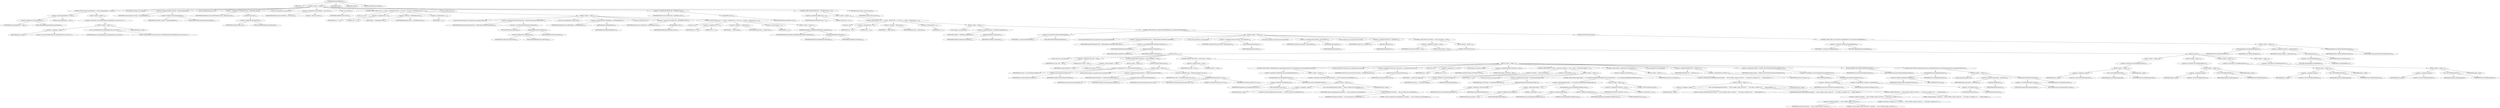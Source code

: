 digraph "getAssembledReader" {  
"101" [label = <(METHOD,getAssembledReader)<SUB>115</SUB>> ]
"8" [label = <(PARAM,this)<SUB>115</SUB>> ]
"102" [label = <(BLOCK,&lt;empty&gt;,&lt;empty&gt;)<SUB>115</SUB>> ]
"103" [label = <(CONTROL_STRUCTURE,if (primaryReader == null),if (primaryReader == null))<SUB>116</SUB>> ]
"104" [label = <(&lt;operator&gt;.equals,primaryReader == null)<SUB>116</SUB>> ]
"105" [label = <(&lt;operator&gt;.fieldAccess,this.primaryReader)<SUB>116</SUB>> ]
"106" [label = <(IDENTIFIER,this,primaryReader == null)<SUB>116</SUB>> ]
"107" [label = <(FIELD_IDENTIFIER,primaryReader,primaryReader)<SUB>116</SUB>> ]
"108" [label = <(LITERAL,null,primaryReader == null)<SUB>116</SUB>> ]
"109" [label = <(BLOCK,&lt;empty&gt;,&lt;empty&gt;)<SUB>116</SUB>> ]
"110" [label = <(&lt;operator&gt;.throw,throw new BuildException(&quot;primaryReader must not be null.&quot;);)<SUB>117</SUB>> ]
"111" [label = <(BLOCK,&lt;empty&gt;,&lt;empty&gt;)<SUB>117</SUB>> ]
"112" [label = <(&lt;operator&gt;.assignment,&lt;empty&gt;)> ]
"113" [label = <(IDENTIFIER,$obj1,&lt;empty&gt;)> ]
"114" [label = <(&lt;operator&gt;.alloc,new BuildException(&quot;primaryReader must not be null.&quot;))<SUB>117</SUB>> ]
"115" [label = <(&lt;init&gt;,new BuildException(&quot;primaryReader must not be null.&quot;))<SUB>117</SUB>> ]
"116" [label = <(IDENTIFIER,$obj1,new BuildException(&quot;primaryReader must not be null.&quot;))> ]
"117" [label = <(LITERAL,&quot;primaryReader must not be null.&quot;,new BuildException(&quot;primaryReader must not be null.&quot;))<SUB>117</SUB>> ]
"118" [label = <(IDENTIFIER,$obj1,&lt;empty&gt;)> ]
"119" [label = <(LOCAL,Reader instream: java.io.Reader)> ]
"120" [label = <(&lt;operator&gt;.assignment,Reader instream = this.primaryReader)<SUB>120</SUB>> ]
"121" [label = <(IDENTIFIER,instream,Reader instream = this.primaryReader)<SUB>120</SUB>> ]
"122" [label = <(&lt;operator&gt;.fieldAccess,this.primaryReader)<SUB>120</SUB>> ]
"123" [label = <(IDENTIFIER,this,Reader instream = this.primaryReader)<SUB>120</SUB>> ]
"124" [label = <(FIELD_IDENTIFIER,primaryReader,primaryReader)<SUB>120</SUB>> ]
"125" [label = <(LOCAL,int filterReadersCount: int)> ]
"126" [label = <(&lt;operator&gt;.assignment,int filterReadersCount = filterChains.size())<SUB>121</SUB>> ]
"127" [label = <(IDENTIFIER,filterReadersCount,int filterReadersCount = filterChains.size())<SUB>121</SUB>> ]
"128" [label = <(size,filterChains.size())<SUB>121</SUB>> ]
"129" [label = <(&lt;operator&gt;.fieldAccess,this.filterChains)<SUB>121</SUB>> ]
"130" [label = <(IDENTIFIER,this,filterChains.size())<SUB>121</SUB>> ]
"131" [label = <(FIELD_IDENTIFIER,filterChains,filterChains)<SUB>121</SUB>> ]
"6" [label = <(LOCAL,Vector finalFilters: java.util.Vector)> ]
"132" [label = <(&lt;operator&gt;.assignment,Vector finalFilters = new Vector())<SUB>122</SUB>> ]
"133" [label = <(IDENTIFIER,finalFilters,Vector finalFilters = new Vector())<SUB>122</SUB>> ]
"134" [label = <(&lt;operator&gt;.alloc,new Vector())<SUB>122</SUB>> ]
"135" [label = <(&lt;init&gt;,new Vector())<SUB>122</SUB>> ]
"5" [label = <(IDENTIFIER,finalFilters,new Vector())<SUB>122</SUB>> ]
"136" [label = <(CONTROL_STRUCTURE,for (int i = 0; Some(i &lt; filterReadersCount); i++),for (int i = 0; Some(i &lt; filterReadersCount); i++))<SUB>124</SUB>> ]
"137" [label = <(LOCAL,int i: int)> ]
"138" [label = <(&lt;operator&gt;.assignment,int i = 0)<SUB>124</SUB>> ]
"139" [label = <(IDENTIFIER,i,int i = 0)<SUB>124</SUB>> ]
"140" [label = <(LITERAL,0,int i = 0)<SUB>124</SUB>> ]
"141" [label = <(&lt;operator&gt;.lessThan,i &lt; filterReadersCount)<SUB>124</SUB>> ]
"142" [label = <(IDENTIFIER,i,i &lt; filterReadersCount)<SUB>124</SUB>> ]
"143" [label = <(IDENTIFIER,filterReadersCount,i &lt; filterReadersCount)<SUB>124</SUB>> ]
"144" [label = <(&lt;operator&gt;.postIncrement,i++)<SUB>124</SUB>> ]
"145" [label = <(IDENTIFIER,i,i++)<SUB>124</SUB>> ]
"146" [label = <(BLOCK,&lt;empty&gt;,&lt;empty&gt;)<SUB>124</SUB>> ]
"147" [label = <(LOCAL,FilterChain filterchain: org.apache.tools.ant.types.FilterChain)> ]
"148" [label = <(&lt;operator&gt;.assignment,FilterChain filterchain = (FilterChain) filterChains.elementAt(i))<SUB>125</SUB>> ]
"149" [label = <(IDENTIFIER,filterchain,FilterChain filterchain = (FilterChain) filterChains.elementAt(i))<SUB>125</SUB>> ]
"150" [label = <(&lt;operator&gt;.cast,(FilterChain) filterChains.elementAt(i))<SUB>126</SUB>> ]
"151" [label = <(TYPE_REF,FilterChain,FilterChain)<SUB>126</SUB>> ]
"152" [label = <(elementAt,filterChains.elementAt(i))<SUB>126</SUB>> ]
"153" [label = <(&lt;operator&gt;.fieldAccess,this.filterChains)<SUB>126</SUB>> ]
"154" [label = <(IDENTIFIER,this,filterChains.elementAt(i))<SUB>126</SUB>> ]
"155" [label = <(FIELD_IDENTIFIER,filterChains,filterChains)<SUB>126</SUB>> ]
"156" [label = <(IDENTIFIER,i,filterChains.elementAt(i))<SUB>126</SUB>> ]
"157" [label = <(LOCAL,Vector filterReaders: java.util.Vector)> ]
"158" [label = <(&lt;operator&gt;.assignment,Vector filterReaders = getFilterReaders())<SUB>127</SUB>> ]
"159" [label = <(IDENTIFIER,filterReaders,Vector filterReaders = getFilterReaders())<SUB>127</SUB>> ]
"160" [label = <(getFilterReaders,getFilterReaders())<SUB>127</SUB>> ]
"161" [label = <(IDENTIFIER,filterchain,getFilterReaders())<SUB>127</SUB>> ]
"162" [label = <(LOCAL,int readerCount: int)> ]
"163" [label = <(&lt;operator&gt;.assignment,int readerCount = filterReaders.size())<SUB>128</SUB>> ]
"164" [label = <(IDENTIFIER,readerCount,int readerCount = filterReaders.size())<SUB>128</SUB>> ]
"165" [label = <(size,filterReaders.size())<SUB>128</SUB>> ]
"166" [label = <(IDENTIFIER,filterReaders,filterReaders.size())<SUB>128</SUB>> ]
"167" [label = <(CONTROL_STRUCTURE,for (int j = 0; Some(j &lt; readerCount); j++),for (int j = 0; Some(j &lt; readerCount); j++))<SUB>129</SUB>> ]
"168" [label = <(LOCAL,int j: int)> ]
"169" [label = <(&lt;operator&gt;.assignment,int j = 0)<SUB>129</SUB>> ]
"170" [label = <(IDENTIFIER,j,int j = 0)<SUB>129</SUB>> ]
"171" [label = <(LITERAL,0,int j = 0)<SUB>129</SUB>> ]
"172" [label = <(&lt;operator&gt;.lessThan,j &lt; readerCount)<SUB>129</SUB>> ]
"173" [label = <(IDENTIFIER,j,j &lt; readerCount)<SUB>129</SUB>> ]
"174" [label = <(IDENTIFIER,readerCount,j &lt; readerCount)<SUB>129</SUB>> ]
"175" [label = <(&lt;operator&gt;.postIncrement,j++)<SUB>129</SUB>> ]
"176" [label = <(IDENTIFIER,j,j++)<SUB>129</SUB>> ]
"177" [label = <(BLOCK,&lt;empty&gt;,&lt;empty&gt;)<SUB>129</SUB>> ]
"178" [label = <(addElement,finalFilters.addElement(filterReaders.elementAt(j)))<SUB>130</SUB>> ]
"179" [label = <(IDENTIFIER,finalFilters,finalFilters.addElement(filterReaders.elementAt(j)))<SUB>130</SUB>> ]
"180" [label = <(elementAt,filterReaders.elementAt(j))<SUB>130</SUB>> ]
"181" [label = <(IDENTIFIER,filterReaders,filterReaders.elementAt(j))<SUB>130</SUB>> ]
"182" [label = <(IDENTIFIER,j,filterReaders.elementAt(j))<SUB>130</SUB>> ]
"183" [label = <(LOCAL,int filtersCount: int)> ]
"184" [label = <(&lt;operator&gt;.assignment,int filtersCount = finalFilters.size())<SUB>134</SUB>> ]
"185" [label = <(IDENTIFIER,filtersCount,int filtersCount = finalFilters.size())<SUB>134</SUB>> ]
"186" [label = <(size,finalFilters.size())<SUB>134</SUB>> ]
"187" [label = <(IDENTIFIER,finalFilters,finalFilters.size())<SUB>134</SUB>> ]
"188" [label = <(CONTROL_STRUCTURE,if (filtersCount &gt; 0),if (filtersCount &gt; 0))<SUB>136</SUB>> ]
"189" [label = <(&lt;operator&gt;.greaterThan,filtersCount &gt; 0)<SUB>136</SUB>> ]
"190" [label = <(IDENTIFIER,filtersCount,filtersCount &gt; 0)<SUB>136</SUB>> ]
"191" [label = <(LITERAL,0,filtersCount &gt; 0)<SUB>136</SUB>> ]
"192" [label = <(BLOCK,&lt;empty&gt;,&lt;empty&gt;)<SUB>136</SUB>> ]
"193" [label = <(CONTROL_STRUCTURE,for (int i = 0; Some(i &lt; filtersCount); i++),for (int i = 0; Some(i &lt; filtersCount); i++))<SUB>137</SUB>> ]
"194" [label = <(LOCAL,int i: int)> ]
"195" [label = <(&lt;operator&gt;.assignment,int i = 0)<SUB>137</SUB>> ]
"196" [label = <(IDENTIFIER,i,int i = 0)<SUB>137</SUB>> ]
"197" [label = <(LITERAL,0,int i = 0)<SUB>137</SUB>> ]
"198" [label = <(&lt;operator&gt;.lessThan,i &lt; filtersCount)<SUB>137</SUB>> ]
"199" [label = <(IDENTIFIER,i,i &lt; filtersCount)<SUB>137</SUB>> ]
"200" [label = <(IDENTIFIER,filtersCount,i &lt; filtersCount)<SUB>137</SUB>> ]
"201" [label = <(&lt;operator&gt;.postIncrement,i++)<SUB>137</SUB>> ]
"202" [label = <(IDENTIFIER,i,i++)<SUB>137</SUB>> ]
"203" [label = <(BLOCK,&lt;empty&gt;,&lt;empty&gt;)<SUB>137</SUB>> ]
"204" [label = <(LOCAL,Object o: java.lang.Object)> ]
"205" [label = <(&lt;operator&gt;.assignment,Object o = finalFilters.elementAt(i))<SUB>138</SUB>> ]
"206" [label = <(IDENTIFIER,o,Object o = finalFilters.elementAt(i))<SUB>138</SUB>> ]
"207" [label = <(elementAt,finalFilters.elementAt(i))<SUB>138</SUB>> ]
"208" [label = <(IDENTIFIER,finalFilters,finalFilters.elementAt(i))<SUB>138</SUB>> ]
"209" [label = <(IDENTIFIER,i,finalFilters.elementAt(i))<SUB>138</SUB>> ]
"210" [label = <(CONTROL_STRUCTURE,if (o instanceof AntFilterReader),if (o instanceof AntFilterReader))<SUB>140</SUB>> ]
"211" [label = <(&lt;operator&gt;.instanceOf,o instanceof AntFilterReader)<SUB>140</SUB>> ]
"212" [label = <(IDENTIFIER,o,o instanceof AntFilterReader)<SUB>140</SUB>> ]
"213" [label = <(TYPE_REF,AntFilterReader,AntFilterReader)<SUB>140</SUB>> ]
"214" [label = <(BLOCK,&lt;empty&gt;,&lt;empty&gt;)<SUB>140</SUB>> ]
"215" [label = <(LOCAL,AntFilterReader filter: org.apache.tools.ant.types.AntFilterReader)> ]
"216" [label = <(&lt;operator&gt;.assignment,AntFilterReader filter = (AntFilterReader) finalFilters.elementAt(i))<SUB>141</SUB>> ]
"217" [label = <(IDENTIFIER,filter,AntFilterReader filter = (AntFilterReader) finalFilters.elementAt(i))<SUB>141</SUB>> ]
"218" [label = <(&lt;operator&gt;.cast,(AntFilterReader) finalFilters.elementAt(i))<SUB>142</SUB>> ]
"219" [label = <(TYPE_REF,AntFilterReader,AntFilterReader)<SUB>142</SUB>> ]
"220" [label = <(elementAt,finalFilters.elementAt(i))<SUB>142</SUB>> ]
"221" [label = <(IDENTIFIER,finalFilters,finalFilters.elementAt(i))<SUB>142</SUB>> ]
"222" [label = <(IDENTIFIER,i,finalFilters.elementAt(i))<SUB>142</SUB>> ]
"223" [label = <(LOCAL,String className: java.lang.String)> ]
"224" [label = <(&lt;operator&gt;.assignment,String className = getClassName())<SUB>143</SUB>> ]
"225" [label = <(IDENTIFIER,className,String className = getClassName())<SUB>143</SUB>> ]
"226" [label = <(getClassName,getClassName())<SUB>143</SUB>> ]
"227" [label = <(IDENTIFIER,filter,getClassName())<SUB>143</SUB>> ]
"228" [label = <(LOCAL,Path classpath: org.apache.tools.ant.types.Path)> ]
"229" [label = <(&lt;operator&gt;.assignment,Path classpath = getClasspath())<SUB>144</SUB>> ]
"230" [label = <(IDENTIFIER,classpath,Path classpath = getClasspath())<SUB>144</SUB>> ]
"231" [label = <(getClasspath,getClasspath())<SUB>144</SUB>> ]
"232" [label = <(IDENTIFIER,filter,getClasspath())<SUB>144</SUB>> ]
"233" [label = <(LOCAL,Project pro: org.apache.tools.ant.Project)> ]
"234" [label = <(&lt;operator&gt;.assignment,Project pro = getProject())<SUB>145</SUB>> ]
"235" [label = <(IDENTIFIER,pro,Project pro = getProject())<SUB>145</SUB>> ]
"236" [label = <(getProject,getProject())<SUB>145</SUB>> ]
"237" [label = <(IDENTIFIER,filter,getProject())<SUB>145</SUB>> ]
"238" [label = <(CONTROL_STRUCTURE,if (className != null),if (className != null))<SUB>146</SUB>> ]
"239" [label = <(&lt;operator&gt;.notEquals,className != null)<SUB>146</SUB>> ]
"240" [label = <(IDENTIFIER,className,className != null)<SUB>146</SUB>> ]
"241" [label = <(LITERAL,null,className != null)<SUB>146</SUB>> ]
"242" [label = <(BLOCK,&lt;empty&gt;,&lt;empty&gt;)<SUB>146</SUB>> ]
"243" [label = <(CONTROL_STRUCTURE,try,try)<SUB>147</SUB>> ]
"244" [label = <(BLOCK,try,try)<SUB>147</SUB>> ]
"245" [label = <(LOCAL,Class clazz: java.lang.Class)> ]
"246" [label = <(&lt;operator&gt;.assignment,Class clazz = null)<SUB>148</SUB>> ]
"247" [label = <(IDENTIFIER,clazz,Class clazz = null)<SUB>148</SUB>> ]
"248" [label = <(LITERAL,null,Class clazz = null)<SUB>148</SUB>> ]
"249" [label = <(CONTROL_STRUCTURE,if (classpath == null),if (classpath == null))<SUB>149</SUB>> ]
"250" [label = <(&lt;operator&gt;.equals,classpath == null)<SUB>149</SUB>> ]
"251" [label = <(IDENTIFIER,classpath,classpath == null)<SUB>149</SUB>> ]
"252" [label = <(LITERAL,null,classpath == null)<SUB>149</SUB>> ]
"253" [label = <(BLOCK,&lt;empty&gt;,&lt;empty&gt;)<SUB>149</SUB>> ]
"254" [label = <(&lt;operator&gt;.assignment,clazz = Class.forName(className))<SUB>150</SUB>> ]
"255" [label = <(IDENTIFIER,clazz,clazz = Class.forName(className))<SUB>150</SUB>> ]
"256" [label = <(forName,Class.forName(className))<SUB>150</SUB>> ]
"257" [label = <(IDENTIFIER,Class,Class.forName(className))<SUB>150</SUB>> ]
"258" [label = <(IDENTIFIER,className,Class.forName(className))<SUB>150</SUB>> ]
"259" [label = <(CONTROL_STRUCTURE,else,else)<SUB>151</SUB>> ]
"260" [label = <(BLOCK,&lt;empty&gt;,&lt;empty&gt;)<SUB>151</SUB>> ]
"261" [label = <(LOCAL,AntClassLoader al: org.apache.tools.ant.AntClassLoader)> ]
"262" [label = <(&lt;operator&gt;.assignment,AntClassLoader al = createClassLoader(classpath))<SUB>152</SUB>> ]
"263" [label = <(IDENTIFIER,al,AntClassLoader al = createClassLoader(classpath))<SUB>152</SUB>> ]
"264" [label = <(createClassLoader,createClassLoader(classpath))<SUB>153</SUB>> ]
"265" [label = <(IDENTIFIER,pro,createClassLoader(classpath))<SUB>153</SUB>> ]
"266" [label = <(IDENTIFIER,classpath,createClassLoader(classpath))<SUB>153</SUB>> ]
"267" [label = <(&lt;operator&gt;.assignment,clazz = forName(className, true, al))<SUB>154</SUB>> ]
"268" [label = <(IDENTIFIER,clazz,clazz = forName(className, true, al))<SUB>154</SUB>> ]
"269" [label = <(forName,forName(className, true, al))<SUB>154</SUB>> ]
"270" [label = <(IDENTIFIER,Class,forName(className, true, al))<SUB>154</SUB>> ]
"271" [label = <(IDENTIFIER,className,forName(className, true, al))<SUB>154</SUB>> ]
"272" [label = <(LITERAL,true,forName(className, true, al))<SUB>154</SUB>> ]
"273" [label = <(IDENTIFIER,al,forName(className, true, al))<SUB>154</SUB>> ]
"274" [label = <(CONTROL_STRUCTURE,if (clazz != null),if (clazz != null))<SUB>156</SUB>> ]
"275" [label = <(&lt;operator&gt;.notEquals,clazz != null)<SUB>156</SUB>> ]
"276" [label = <(IDENTIFIER,clazz,clazz != null)<SUB>156</SUB>> ]
"277" [label = <(LITERAL,null,clazz != null)<SUB>156</SUB>> ]
"278" [label = <(BLOCK,&lt;empty&gt;,&lt;empty&gt;)<SUB>156</SUB>> ]
"279" [label = <(CONTROL_STRUCTURE,if (!FilterReader.class.isAssignableFrom(clazz)),if (!FilterReader.class.isAssignableFrom(clazz)))<SUB>157</SUB>> ]
"280" [label = <(&lt;operator&gt;.logicalNot,!FilterReader.class.isAssignableFrom(clazz))<SUB>157</SUB>> ]
"281" [label = <(isAssignableFrom,this.isAssignableFrom(clazz))<SUB>157</SUB>> ]
"282" [label = <(&lt;operator&gt;.fieldAccess,FilterReader.class)<SUB>157</SUB>> ]
"283" [label = <(IDENTIFIER,FilterReader,this.isAssignableFrom(clazz))<SUB>157</SUB>> ]
"284" [label = <(FIELD_IDENTIFIER,class,class)<SUB>157</SUB>> ]
"285" [label = <(IDENTIFIER,clazz,this.isAssignableFrom(clazz))<SUB>157</SUB>> ]
"286" [label = <(BLOCK,&lt;empty&gt;,&lt;empty&gt;)<SUB>157</SUB>> ]
"287" [label = <(&lt;operator&gt;.throw,throw new BuildException(className + &quot; does not extend java.io.FilterReader&quot;);)<SUB>158</SUB>> ]
"288" [label = <(BLOCK,&lt;empty&gt;,&lt;empty&gt;)<SUB>158</SUB>> ]
"289" [label = <(&lt;operator&gt;.assignment,&lt;empty&gt;)> ]
"290" [label = <(IDENTIFIER,$obj3,&lt;empty&gt;)> ]
"291" [label = <(&lt;operator&gt;.alloc,new BuildException(className + &quot; does not extend java.io.FilterReader&quot;))<SUB>158</SUB>> ]
"292" [label = <(&lt;init&gt;,new BuildException(className + &quot; does not extend java.io.FilterReader&quot;))<SUB>158</SUB>> ]
"293" [label = <(IDENTIFIER,$obj3,new BuildException(className + &quot; does not extend java.io.FilterReader&quot;))> ]
"294" [label = <(&lt;operator&gt;.addition,className + &quot; does not extend java.io.FilterReader&quot;)<SUB>158</SUB>> ]
"295" [label = <(IDENTIFIER,className,className + &quot; does not extend java.io.FilterReader&quot;)<SUB>158</SUB>> ]
"296" [label = <(LITERAL,&quot; does not extend java.io.FilterReader&quot;,className + &quot; does not extend java.io.FilterReader&quot;)<SUB>159</SUB>> ]
"297" [label = <(IDENTIFIER,$obj3,&lt;empty&gt;)> ]
"298" [label = <(LOCAL,Constructor[] constructors: java.lang.reflect.Constructor[])> ]
"299" [label = <(&lt;operator&gt;.assignment,Constructor[] constructors = clazz.getConstructors())<SUB>161</SUB>> ]
"300" [label = <(IDENTIFIER,constructors,Constructor[] constructors = clazz.getConstructors())<SUB>161</SUB>> ]
"301" [label = <(getConstructors,clazz.getConstructors())<SUB>162</SUB>> ]
"302" [label = <(IDENTIFIER,clazz,clazz.getConstructors())<SUB>162</SUB>> ]
"303" [label = <(LOCAL,int j: int)> ]
"304" [label = <(&lt;operator&gt;.assignment,int j = 0)<SUB>163</SUB>> ]
"305" [label = <(IDENTIFIER,j,int j = 0)<SUB>163</SUB>> ]
"306" [label = <(LITERAL,0,int j = 0)<SUB>163</SUB>> ]
"307" [label = <(LOCAL,boolean consPresent: boolean)> ]
"308" [label = <(&lt;operator&gt;.assignment,boolean consPresent = false)<SUB>164</SUB>> ]
"309" [label = <(IDENTIFIER,consPresent,boolean consPresent = false)<SUB>164</SUB>> ]
"310" [label = <(LITERAL,false,boolean consPresent = false)<SUB>164</SUB>> ]
"311" [label = <(CONTROL_STRUCTURE,for (; Some(j &lt; constructors.length); j++),for (; Some(j &lt; constructors.length); j++))<SUB>165</SUB>> ]
"312" [label = <(&lt;operator&gt;.lessThan,j &lt; constructors.length)<SUB>165</SUB>> ]
"313" [label = <(IDENTIFIER,j,j &lt; constructors.length)<SUB>165</SUB>> ]
"314" [label = <(&lt;operator&gt;.fieldAccess,constructors.length)<SUB>165</SUB>> ]
"315" [label = <(IDENTIFIER,constructors,j &lt; constructors.length)<SUB>165</SUB>> ]
"316" [label = <(FIELD_IDENTIFIER,length,length)<SUB>165</SUB>> ]
"317" [label = <(&lt;operator&gt;.postIncrement,j++)<SUB>165</SUB>> ]
"318" [label = <(IDENTIFIER,j,j++)<SUB>165</SUB>> ]
"319" [label = <(BLOCK,&lt;empty&gt;,&lt;empty&gt;)<SUB>165</SUB>> ]
"320" [label = <(LOCAL,Class[] types: java.lang.Class[])> ]
"321" [label = <(&lt;operator&gt;.assignment,Class[] types = this.getParameterTypes())<SUB>166</SUB>> ]
"322" [label = <(IDENTIFIER,types,Class[] types = this.getParameterTypes())<SUB>166</SUB>> ]
"323" [label = <(getParameterTypes,this.getParameterTypes())<SUB>166</SUB>> ]
"324" [label = <(&lt;operator&gt;.indexAccess,constructors[j])<SUB>166</SUB>> ]
"325" [label = <(IDENTIFIER,constructors,this.getParameterTypes())<SUB>166</SUB>> ]
"326" [label = <(IDENTIFIER,j,this.getParameterTypes())<SUB>166</SUB>> ]
"327" [label = <(CONTROL_STRUCTURE,if (types.length == 1 &amp;&amp; types[0].isAssignableFrom(Reader.class)),if (types.length == 1 &amp;&amp; types[0].isAssignableFrom(Reader.class)))<SUB>168</SUB>> ]
"328" [label = <(&lt;operator&gt;.logicalAnd,types.length == 1 &amp;&amp; types[0].isAssignableFrom(Reader.class))<SUB>168</SUB>> ]
"329" [label = <(&lt;operator&gt;.equals,types.length == 1)<SUB>168</SUB>> ]
"330" [label = <(&lt;operator&gt;.fieldAccess,types.length)<SUB>168</SUB>> ]
"331" [label = <(IDENTIFIER,types,types.length == 1)<SUB>168</SUB>> ]
"332" [label = <(FIELD_IDENTIFIER,length,length)<SUB>168</SUB>> ]
"333" [label = <(LITERAL,1,types.length == 1)<SUB>168</SUB>> ]
"334" [label = <(isAssignableFrom,this.isAssignableFrom(Reader.class))<SUB>169</SUB>> ]
"335" [label = <(&lt;operator&gt;.indexAccess,types[0])<SUB>169</SUB>> ]
"336" [label = <(IDENTIFIER,types,this.isAssignableFrom(Reader.class))<SUB>169</SUB>> ]
"337" [label = <(LITERAL,0,this.isAssignableFrom(Reader.class))<SUB>169</SUB>> ]
"338" [label = <(&lt;operator&gt;.fieldAccess,Reader.class)<SUB>169</SUB>> ]
"339" [label = <(IDENTIFIER,Reader,this.isAssignableFrom(Reader.class))<SUB>169</SUB>> ]
"340" [label = <(FIELD_IDENTIFIER,class,class)<SUB>169</SUB>> ]
"341" [label = <(BLOCK,&lt;empty&gt;,&lt;empty&gt;)<SUB>169</SUB>> ]
"342" [label = <(&lt;operator&gt;.assignment,consPresent = true)<SUB>170</SUB>> ]
"343" [label = <(IDENTIFIER,consPresent,consPresent = true)<SUB>170</SUB>> ]
"344" [label = <(LITERAL,true,consPresent = true)<SUB>170</SUB>> ]
"345" [label = <(CONTROL_STRUCTURE,break;,break;)<SUB>171</SUB>> ]
"346" [label = <(CONTROL_STRUCTURE,if (!consPresent),if (!consPresent))<SUB>174</SUB>> ]
"347" [label = <(&lt;operator&gt;.logicalNot,!consPresent)<SUB>174</SUB>> ]
"348" [label = <(IDENTIFIER,consPresent,!consPresent)<SUB>174</SUB>> ]
"349" [label = <(BLOCK,&lt;empty&gt;,&lt;empty&gt;)<SUB>174</SUB>> ]
"350" [label = <(&lt;operator&gt;.throw,throw new BuildException(className + &quot; does not define a public constructor&quot; + &quot; that takes in a Reader as its &quot; + &quot;single argument.&quot;);)<SUB>175</SUB>> ]
"351" [label = <(BLOCK,&lt;empty&gt;,&lt;empty&gt;)<SUB>175</SUB>> ]
"352" [label = <(&lt;operator&gt;.assignment,&lt;empty&gt;)> ]
"353" [label = <(IDENTIFIER,$obj4,&lt;empty&gt;)> ]
"354" [label = <(&lt;operator&gt;.alloc,new BuildException(className + &quot; does not define a public constructor&quot; + &quot; that takes in a Reader as its &quot; + &quot;single argument.&quot;))<SUB>175</SUB>> ]
"355" [label = <(&lt;init&gt;,new BuildException(className + &quot; does not define a public constructor&quot; + &quot; that takes in a Reader as its &quot; + &quot;single argument.&quot;))<SUB>175</SUB>> ]
"356" [label = <(IDENTIFIER,$obj4,new BuildException(className + &quot; does not define a public constructor&quot; + &quot; that takes in a Reader as its &quot; + &quot;single argument.&quot;))> ]
"357" [label = <(&lt;operator&gt;.addition,className + &quot; does not define a public constructor&quot; + &quot; that takes in a Reader as its &quot; + &quot;single argument.&quot;)<SUB>175</SUB>> ]
"358" [label = <(&lt;operator&gt;.addition,className + &quot; does not define a public constructor&quot; + &quot; that takes in a Reader as its &quot;)<SUB>175</SUB>> ]
"359" [label = <(&lt;operator&gt;.addition,className + &quot; does not define a public constructor&quot;)<SUB>175</SUB>> ]
"360" [label = <(IDENTIFIER,className,className + &quot; does not define a public constructor&quot;)<SUB>175</SUB>> ]
"361" [label = <(LITERAL,&quot; does not define a public constructor&quot;,className + &quot; does not define a public constructor&quot;)<SUB>176</SUB>> ]
"362" [label = <(LITERAL,&quot; that takes in a Reader as its &quot;,className + &quot; does not define a public constructor&quot; + &quot; that takes in a Reader as its &quot;)<SUB>177</SUB>> ]
"363" [label = <(LITERAL,&quot;single argument.&quot;,className + &quot; does not define a public constructor&quot; + &quot; that takes in a Reader as its &quot; + &quot;single argument.&quot;)<SUB>178</SUB>> ]
"364" [label = <(IDENTIFIER,$obj4,&lt;empty&gt;)> ]
"365" [label = <(LOCAL,Reader[] rdr: java.io.Reader[])> ]
"366" [label = <(&lt;operator&gt;.assignment,Reader[] rdr = { instream })<SUB>180</SUB>> ]
"367" [label = <(IDENTIFIER,rdr,Reader[] rdr = { instream })<SUB>180</SUB>> ]
"368" [label = <(&lt;operator&gt;.arrayInitializer,{ instream })<SUB>180</SUB>> ]
"369" [label = <(IDENTIFIER,instream,{ instream })<SUB>180</SUB>> ]
"370" [label = <(&lt;operator&gt;.assignment,instream = (Reader) constructors[j].newInstance((Object[]) rdr))<SUB>181</SUB>> ]
"371" [label = <(IDENTIFIER,instream,instream = (Reader) constructors[j].newInstance((Object[]) rdr))<SUB>181</SUB>> ]
"372" [label = <(&lt;operator&gt;.cast,(Reader) constructors[j].newInstance((Object[]) rdr))<SUB>182</SUB>> ]
"373" [label = <(TYPE_REF,Reader,Reader)<SUB>182</SUB>> ]
"374" [label = <(newInstance,this.newInstance((Object[]) rdr))<SUB>182</SUB>> ]
"375" [label = <(&lt;operator&gt;.indexAccess,constructors[j])<SUB>182</SUB>> ]
"376" [label = <(IDENTIFIER,constructors,this.newInstance((Object[]) rdr))<SUB>182</SUB>> ]
"377" [label = <(IDENTIFIER,j,this.newInstance((Object[]) rdr))<SUB>182</SUB>> ]
"378" [label = <(&lt;operator&gt;.arrayInitializer,&lt;operator&gt;.arrayInitializer)<SUB>182</SUB>> ]
"379" [label = <(&lt;operator&gt;.cast,(Object[]) rdr)<SUB>182</SUB>> ]
"380" [label = <(TYPE_REF,Object[],Object[])<SUB>182</SUB>> ]
"381" [label = <(IDENTIFIER,rdr,(Object[]) rdr)<SUB>182</SUB>> ]
"382" [label = <(setProjectOnObject,this.setProjectOnObject(instream))<SUB>183</SUB>> ]
"7" [label = <(IDENTIFIER,this,this.setProjectOnObject(instream))<SUB>183</SUB>> ]
"383" [label = <(IDENTIFIER,instream,this.setProjectOnObject(instream))<SUB>183</SUB>> ]
"384" [label = <(CONTROL_STRUCTURE,if (Parameterizable.class.isAssignableFrom(clazz)),if (Parameterizable.class.isAssignableFrom(clazz)))<SUB>184</SUB>> ]
"385" [label = <(isAssignableFrom,isAssignableFrom(clazz))<SUB>184</SUB>> ]
"386" [label = <(&lt;operator&gt;.fieldAccess,Parameterizable.class)<SUB>184</SUB>> ]
"387" [label = <(IDENTIFIER,Parameterizable,isAssignableFrom(clazz))<SUB>184</SUB>> ]
"388" [label = <(FIELD_IDENTIFIER,class,class)<SUB>184</SUB>> ]
"389" [label = <(IDENTIFIER,clazz,isAssignableFrom(clazz))<SUB>184</SUB>> ]
"390" [label = <(BLOCK,&lt;empty&gt;,&lt;empty&gt;)<SUB>184</SUB>> ]
"391" [label = <(LOCAL,Parameter[] params: ANY)> ]
"392" [label = <(&lt;operator&gt;.assignment,ANY params = getParams())<SUB>185</SUB>> ]
"393" [label = <(IDENTIFIER,params,ANY params = getParams())<SUB>185</SUB>> ]
"394" [label = <(getParams,getParams())<SUB>185</SUB>> ]
"395" [label = <(IDENTIFIER,filter,getParams())<SUB>185</SUB>> ]
"396" [label = <(setParameters,setParameters(params))<SUB>186</SUB>> ]
"397" [label = <(&lt;operator&gt;.cast,(Parameterizable) instream)<SUB>186</SUB>> ]
"398" [label = <(TYPE_REF,Parameterizable,Parameterizable)<SUB>186</SUB>> ]
"399" [label = <(IDENTIFIER,instream,(Parameterizable) instream)<SUB>187</SUB>> ]
"400" [label = <(IDENTIFIER,params,setParameters(params))<SUB>187</SUB>> ]
"401" [label = <(BLOCK,catch,catch)> ]
"402" [label = <(BLOCK,&lt;empty&gt;,&lt;empty&gt;)<SUB>190</SUB>> ]
"403" [label = <(&lt;operator&gt;.throw,throw new BuildException(cnfe);)<SUB>191</SUB>> ]
"404" [label = <(BLOCK,&lt;empty&gt;,&lt;empty&gt;)<SUB>191</SUB>> ]
"405" [label = <(&lt;operator&gt;.assignment,&lt;empty&gt;)> ]
"406" [label = <(IDENTIFIER,$obj5,&lt;empty&gt;)> ]
"407" [label = <(&lt;operator&gt;.alloc,new BuildException(cnfe))<SUB>191</SUB>> ]
"408" [label = <(&lt;init&gt;,new BuildException(cnfe))<SUB>191</SUB>> ]
"409" [label = <(IDENTIFIER,$obj5,new BuildException(cnfe))> ]
"410" [label = <(IDENTIFIER,cnfe,new BuildException(cnfe))<SUB>191</SUB>> ]
"411" [label = <(IDENTIFIER,$obj5,&lt;empty&gt;)> ]
"412" [label = <(BLOCK,&lt;empty&gt;,&lt;empty&gt;)<SUB>192</SUB>> ]
"413" [label = <(&lt;operator&gt;.throw,throw new BuildException(ie);)<SUB>193</SUB>> ]
"414" [label = <(BLOCK,&lt;empty&gt;,&lt;empty&gt;)<SUB>193</SUB>> ]
"415" [label = <(&lt;operator&gt;.assignment,&lt;empty&gt;)> ]
"416" [label = <(IDENTIFIER,$obj6,&lt;empty&gt;)> ]
"417" [label = <(&lt;operator&gt;.alloc,new BuildException(ie))<SUB>193</SUB>> ]
"418" [label = <(&lt;init&gt;,new BuildException(ie))<SUB>193</SUB>> ]
"419" [label = <(IDENTIFIER,$obj6,new BuildException(ie))> ]
"420" [label = <(IDENTIFIER,ie,new BuildException(ie))<SUB>193</SUB>> ]
"421" [label = <(IDENTIFIER,$obj6,&lt;empty&gt;)> ]
"422" [label = <(BLOCK,&lt;empty&gt;,&lt;empty&gt;)<SUB>194</SUB>> ]
"423" [label = <(&lt;operator&gt;.throw,throw new BuildException(iae);)<SUB>195</SUB>> ]
"424" [label = <(BLOCK,&lt;empty&gt;,&lt;empty&gt;)<SUB>195</SUB>> ]
"425" [label = <(&lt;operator&gt;.assignment,&lt;empty&gt;)> ]
"426" [label = <(IDENTIFIER,$obj7,&lt;empty&gt;)> ]
"427" [label = <(&lt;operator&gt;.alloc,new BuildException(iae))<SUB>195</SUB>> ]
"428" [label = <(&lt;init&gt;,new BuildException(iae))<SUB>195</SUB>> ]
"429" [label = <(IDENTIFIER,$obj7,new BuildException(iae))> ]
"430" [label = <(IDENTIFIER,iae,new BuildException(iae))<SUB>195</SUB>> ]
"431" [label = <(IDENTIFIER,$obj7,&lt;empty&gt;)> ]
"432" [label = <(BLOCK,&lt;empty&gt;,&lt;empty&gt;)<SUB>196</SUB>> ]
"433" [label = <(&lt;operator&gt;.throw,throw new BuildException(ite);)<SUB>197</SUB>> ]
"434" [label = <(BLOCK,&lt;empty&gt;,&lt;empty&gt;)<SUB>197</SUB>> ]
"435" [label = <(&lt;operator&gt;.assignment,&lt;empty&gt;)> ]
"436" [label = <(IDENTIFIER,$obj8,&lt;empty&gt;)> ]
"437" [label = <(&lt;operator&gt;.alloc,new BuildException(ite))<SUB>197</SUB>> ]
"438" [label = <(&lt;init&gt;,new BuildException(ite))<SUB>197</SUB>> ]
"439" [label = <(IDENTIFIER,$obj8,new BuildException(ite))> ]
"440" [label = <(IDENTIFIER,ite,new BuildException(ite))<SUB>197</SUB>> ]
"441" [label = <(IDENTIFIER,$obj8,&lt;empty&gt;)> ]
"442" [label = <(CONTROL_STRUCTURE,else,else)<SUB>200</SUB>> ]
"443" [label = <(CONTROL_STRUCTURE,if (o instanceof ChainableReader),if (o instanceof ChainableReader))<SUB>200</SUB>> ]
"444" [label = <(&lt;operator&gt;.instanceOf,o instanceof ChainableReader)<SUB>200</SUB>> ]
"445" [label = <(IDENTIFIER,o,o instanceof ChainableReader)<SUB>200</SUB>> ]
"446" [label = <(TYPE_REF,ChainableReader,ChainableReader)<SUB>200</SUB>> ]
"447" [label = <(BLOCK,&lt;empty&gt;,&lt;empty&gt;)<SUB>200</SUB>> ]
"448" [label = <(setProjectOnObject,this.setProjectOnObject(o))<SUB>201</SUB>> ]
"9" [label = <(IDENTIFIER,this,this.setProjectOnObject(o))<SUB>201</SUB>> ]
"449" [label = <(IDENTIFIER,o,this.setProjectOnObject(o))<SUB>201</SUB>> ]
"450" [label = <(&lt;operator&gt;.assignment,instream = chain(instream))<SUB>202</SUB>> ]
"451" [label = <(IDENTIFIER,instream,instream = chain(instream))<SUB>202</SUB>> ]
"452" [label = <(chain,chain(instream))<SUB>202</SUB>> ]
"453" [label = <(&lt;operator&gt;.cast,(ChainableReader) o)<SUB>202</SUB>> ]
"454" [label = <(TYPE_REF,ChainableReader,ChainableReader)<SUB>202</SUB>> ]
"455" [label = <(IDENTIFIER,o,(ChainableReader) o)<SUB>202</SUB>> ]
"456" [label = <(IDENTIFIER,instream,chain(instream))<SUB>202</SUB>> ]
"457" [label = <(setProjectOnObject,this.setProjectOnObject(instream))<SUB>203</SUB>> ]
"10" [label = <(IDENTIFIER,this,this.setProjectOnObject(instream))<SUB>203</SUB>> ]
"458" [label = <(IDENTIFIER,instream,this.setProjectOnObject(instream))<SUB>203</SUB>> ]
"459" [label = <(RETURN,return instream;,return instream;)<SUB>207</SUB>> ]
"460" [label = <(IDENTIFIER,instream,return instream;)<SUB>207</SUB>> ]
"461" [label = <(MODIFIER,PUBLIC)> ]
"462" [label = <(MODIFIER,VIRTUAL)> ]
"463" [label = <(METHOD_RETURN,java.io.Reader)<SUB>115</SUB>> ]
  "101" -> "8" 
  "101" -> "102" 
  "101" -> "461" 
  "101" -> "462" 
  "101" -> "463" 
  "102" -> "103" 
  "102" -> "119" 
  "102" -> "120" 
  "102" -> "125" 
  "102" -> "126" 
  "102" -> "6" 
  "102" -> "132" 
  "102" -> "135" 
  "102" -> "136" 
  "102" -> "183" 
  "102" -> "184" 
  "102" -> "188" 
  "102" -> "459" 
  "103" -> "104" 
  "103" -> "109" 
  "104" -> "105" 
  "104" -> "108" 
  "105" -> "106" 
  "105" -> "107" 
  "109" -> "110" 
  "110" -> "111" 
  "111" -> "112" 
  "111" -> "115" 
  "111" -> "118" 
  "112" -> "113" 
  "112" -> "114" 
  "115" -> "116" 
  "115" -> "117" 
  "120" -> "121" 
  "120" -> "122" 
  "122" -> "123" 
  "122" -> "124" 
  "126" -> "127" 
  "126" -> "128" 
  "128" -> "129" 
  "129" -> "130" 
  "129" -> "131" 
  "132" -> "133" 
  "132" -> "134" 
  "135" -> "5" 
  "136" -> "137" 
  "136" -> "138" 
  "136" -> "141" 
  "136" -> "144" 
  "136" -> "146" 
  "138" -> "139" 
  "138" -> "140" 
  "141" -> "142" 
  "141" -> "143" 
  "144" -> "145" 
  "146" -> "147" 
  "146" -> "148" 
  "146" -> "157" 
  "146" -> "158" 
  "146" -> "162" 
  "146" -> "163" 
  "146" -> "167" 
  "148" -> "149" 
  "148" -> "150" 
  "150" -> "151" 
  "150" -> "152" 
  "152" -> "153" 
  "152" -> "156" 
  "153" -> "154" 
  "153" -> "155" 
  "158" -> "159" 
  "158" -> "160" 
  "160" -> "161" 
  "163" -> "164" 
  "163" -> "165" 
  "165" -> "166" 
  "167" -> "168" 
  "167" -> "169" 
  "167" -> "172" 
  "167" -> "175" 
  "167" -> "177" 
  "169" -> "170" 
  "169" -> "171" 
  "172" -> "173" 
  "172" -> "174" 
  "175" -> "176" 
  "177" -> "178" 
  "178" -> "179" 
  "178" -> "180" 
  "180" -> "181" 
  "180" -> "182" 
  "184" -> "185" 
  "184" -> "186" 
  "186" -> "187" 
  "188" -> "189" 
  "188" -> "192" 
  "189" -> "190" 
  "189" -> "191" 
  "192" -> "193" 
  "193" -> "194" 
  "193" -> "195" 
  "193" -> "198" 
  "193" -> "201" 
  "193" -> "203" 
  "195" -> "196" 
  "195" -> "197" 
  "198" -> "199" 
  "198" -> "200" 
  "201" -> "202" 
  "203" -> "204" 
  "203" -> "205" 
  "203" -> "210" 
  "205" -> "206" 
  "205" -> "207" 
  "207" -> "208" 
  "207" -> "209" 
  "210" -> "211" 
  "210" -> "214" 
  "210" -> "442" 
  "211" -> "212" 
  "211" -> "213" 
  "214" -> "215" 
  "214" -> "216" 
  "214" -> "223" 
  "214" -> "224" 
  "214" -> "228" 
  "214" -> "229" 
  "214" -> "233" 
  "214" -> "234" 
  "214" -> "238" 
  "216" -> "217" 
  "216" -> "218" 
  "218" -> "219" 
  "218" -> "220" 
  "220" -> "221" 
  "220" -> "222" 
  "224" -> "225" 
  "224" -> "226" 
  "226" -> "227" 
  "229" -> "230" 
  "229" -> "231" 
  "231" -> "232" 
  "234" -> "235" 
  "234" -> "236" 
  "236" -> "237" 
  "238" -> "239" 
  "238" -> "242" 
  "239" -> "240" 
  "239" -> "241" 
  "242" -> "243" 
  "243" -> "244" 
  "243" -> "401" 
  "244" -> "245" 
  "244" -> "246" 
  "244" -> "249" 
  "244" -> "274" 
  "246" -> "247" 
  "246" -> "248" 
  "249" -> "250" 
  "249" -> "253" 
  "249" -> "259" 
  "250" -> "251" 
  "250" -> "252" 
  "253" -> "254" 
  "254" -> "255" 
  "254" -> "256" 
  "256" -> "257" 
  "256" -> "258" 
  "259" -> "260" 
  "260" -> "261" 
  "260" -> "262" 
  "260" -> "267" 
  "262" -> "263" 
  "262" -> "264" 
  "264" -> "265" 
  "264" -> "266" 
  "267" -> "268" 
  "267" -> "269" 
  "269" -> "270" 
  "269" -> "271" 
  "269" -> "272" 
  "269" -> "273" 
  "274" -> "275" 
  "274" -> "278" 
  "275" -> "276" 
  "275" -> "277" 
  "278" -> "279" 
  "278" -> "298" 
  "278" -> "299" 
  "278" -> "303" 
  "278" -> "304" 
  "278" -> "307" 
  "278" -> "308" 
  "278" -> "311" 
  "278" -> "346" 
  "278" -> "365" 
  "278" -> "366" 
  "278" -> "370" 
  "278" -> "382" 
  "278" -> "384" 
  "279" -> "280" 
  "279" -> "286" 
  "280" -> "281" 
  "281" -> "282" 
  "281" -> "285" 
  "282" -> "283" 
  "282" -> "284" 
  "286" -> "287" 
  "287" -> "288" 
  "288" -> "289" 
  "288" -> "292" 
  "288" -> "297" 
  "289" -> "290" 
  "289" -> "291" 
  "292" -> "293" 
  "292" -> "294" 
  "294" -> "295" 
  "294" -> "296" 
  "299" -> "300" 
  "299" -> "301" 
  "301" -> "302" 
  "304" -> "305" 
  "304" -> "306" 
  "308" -> "309" 
  "308" -> "310" 
  "311" -> "312" 
  "311" -> "317" 
  "311" -> "319" 
  "312" -> "313" 
  "312" -> "314" 
  "314" -> "315" 
  "314" -> "316" 
  "317" -> "318" 
  "319" -> "320" 
  "319" -> "321" 
  "319" -> "327" 
  "321" -> "322" 
  "321" -> "323" 
  "323" -> "324" 
  "324" -> "325" 
  "324" -> "326" 
  "327" -> "328" 
  "327" -> "341" 
  "328" -> "329" 
  "328" -> "334" 
  "329" -> "330" 
  "329" -> "333" 
  "330" -> "331" 
  "330" -> "332" 
  "334" -> "335" 
  "334" -> "338" 
  "335" -> "336" 
  "335" -> "337" 
  "338" -> "339" 
  "338" -> "340" 
  "341" -> "342" 
  "341" -> "345" 
  "342" -> "343" 
  "342" -> "344" 
  "346" -> "347" 
  "346" -> "349" 
  "347" -> "348" 
  "349" -> "350" 
  "350" -> "351" 
  "351" -> "352" 
  "351" -> "355" 
  "351" -> "364" 
  "352" -> "353" 
  "352" -> "354" 
  "355" -> "356" 
  "355" -> "357" 
  "357" -> "358" 
  "357" -> "363" 
  "358" -> "359" 
  "358" -> "362" 
  "359" -> "360" 
  "359" -> "361" 
  "366" -> "367" 
  "366" -> "368" 
  "368" -> "369" 
  "370" -> "371" 
  "370" -> "372" 
  "372" -> "373" 
  "372" -> "374" 
  "374" -> "375" 
  "374" -> "378" 
  "375" -> "376" 
  "375" -> "377" 
  "378" -> "379" 
  "379" -> "380" 
  "379" -> "381" 
  "382" -> "7" 
  "382" -> "383" 
  "384" -> "385" 
  "384" -> "390" 
  "385" -> "386" 
  "385" -> "389" 
  "386" -> "387" 
  "386" -> "388" 
  "390" -> "391" 
  "390" -> "392" 
  "390" -> "396" 
  "392" -> "393" 
  "392" -> "394" 
  "394" -> "395" 
  "396" -> "397" 
  "396" -> "400" 
  "397" -> "398" 
  "397" -> "399" 
  "401" -> "402" 
  "401" -> "412" 
  "401" -> "422" 
  "401" -> "432" 
  "402" -> "403" 
  "403" -> "404" 
  "404" -> "405" 
  "404" -> "408" 
  "404" -> "411" 
  "405" -> "406" 
  "405" -> "407" 
  "408" -> "409" 
  "408" -> "410" 
  "412" -> "413" 
  "413" -> "414" 
  "414" -> "415" 
  "414" -> "418" 
  "414" -> "421" 
  "415" -> "416" 
  "415" -> "417" 
  "418" -> "419" 
  "418" -> "420" 
  "422" -> "423" 
  "423" -> "424" 
  "424" -> "425" 
  "424" -> "428" 
  "424" -> "431" 
  "425" -> "426" 
  "425" -> "427" 
  "428" -> "429" 
  "428" -> "430" 
  "432" -> "433" 
  "433" -> "434" 
  "434" -> "435" 
  "434" -> "438" 
  "434" -> "441" 
  "435" -> "436" 
  "435" -> "437" 
  "438" -> "439" 
  "438" -> "440" 
  "442" -> "443" 
  "443" -> "444" 
  "443" -> "447" 
  "444" -> "445" 
  "444" -> "446" 
  "447" -> "448" 
  "447" -> "450" 
  "447" -> "457" 
  "448" -> "9" 
  "448" -> "449" 
  "450" -> "451" 
  "450" -> "452" 
  "452" -> "453" 
  "452" -> "456" 
  "453" -> "454" 
  "453" -> "455" 
  "457" -> "10" 
  "457" -> "458" 
  "459" -> "460" 
}
